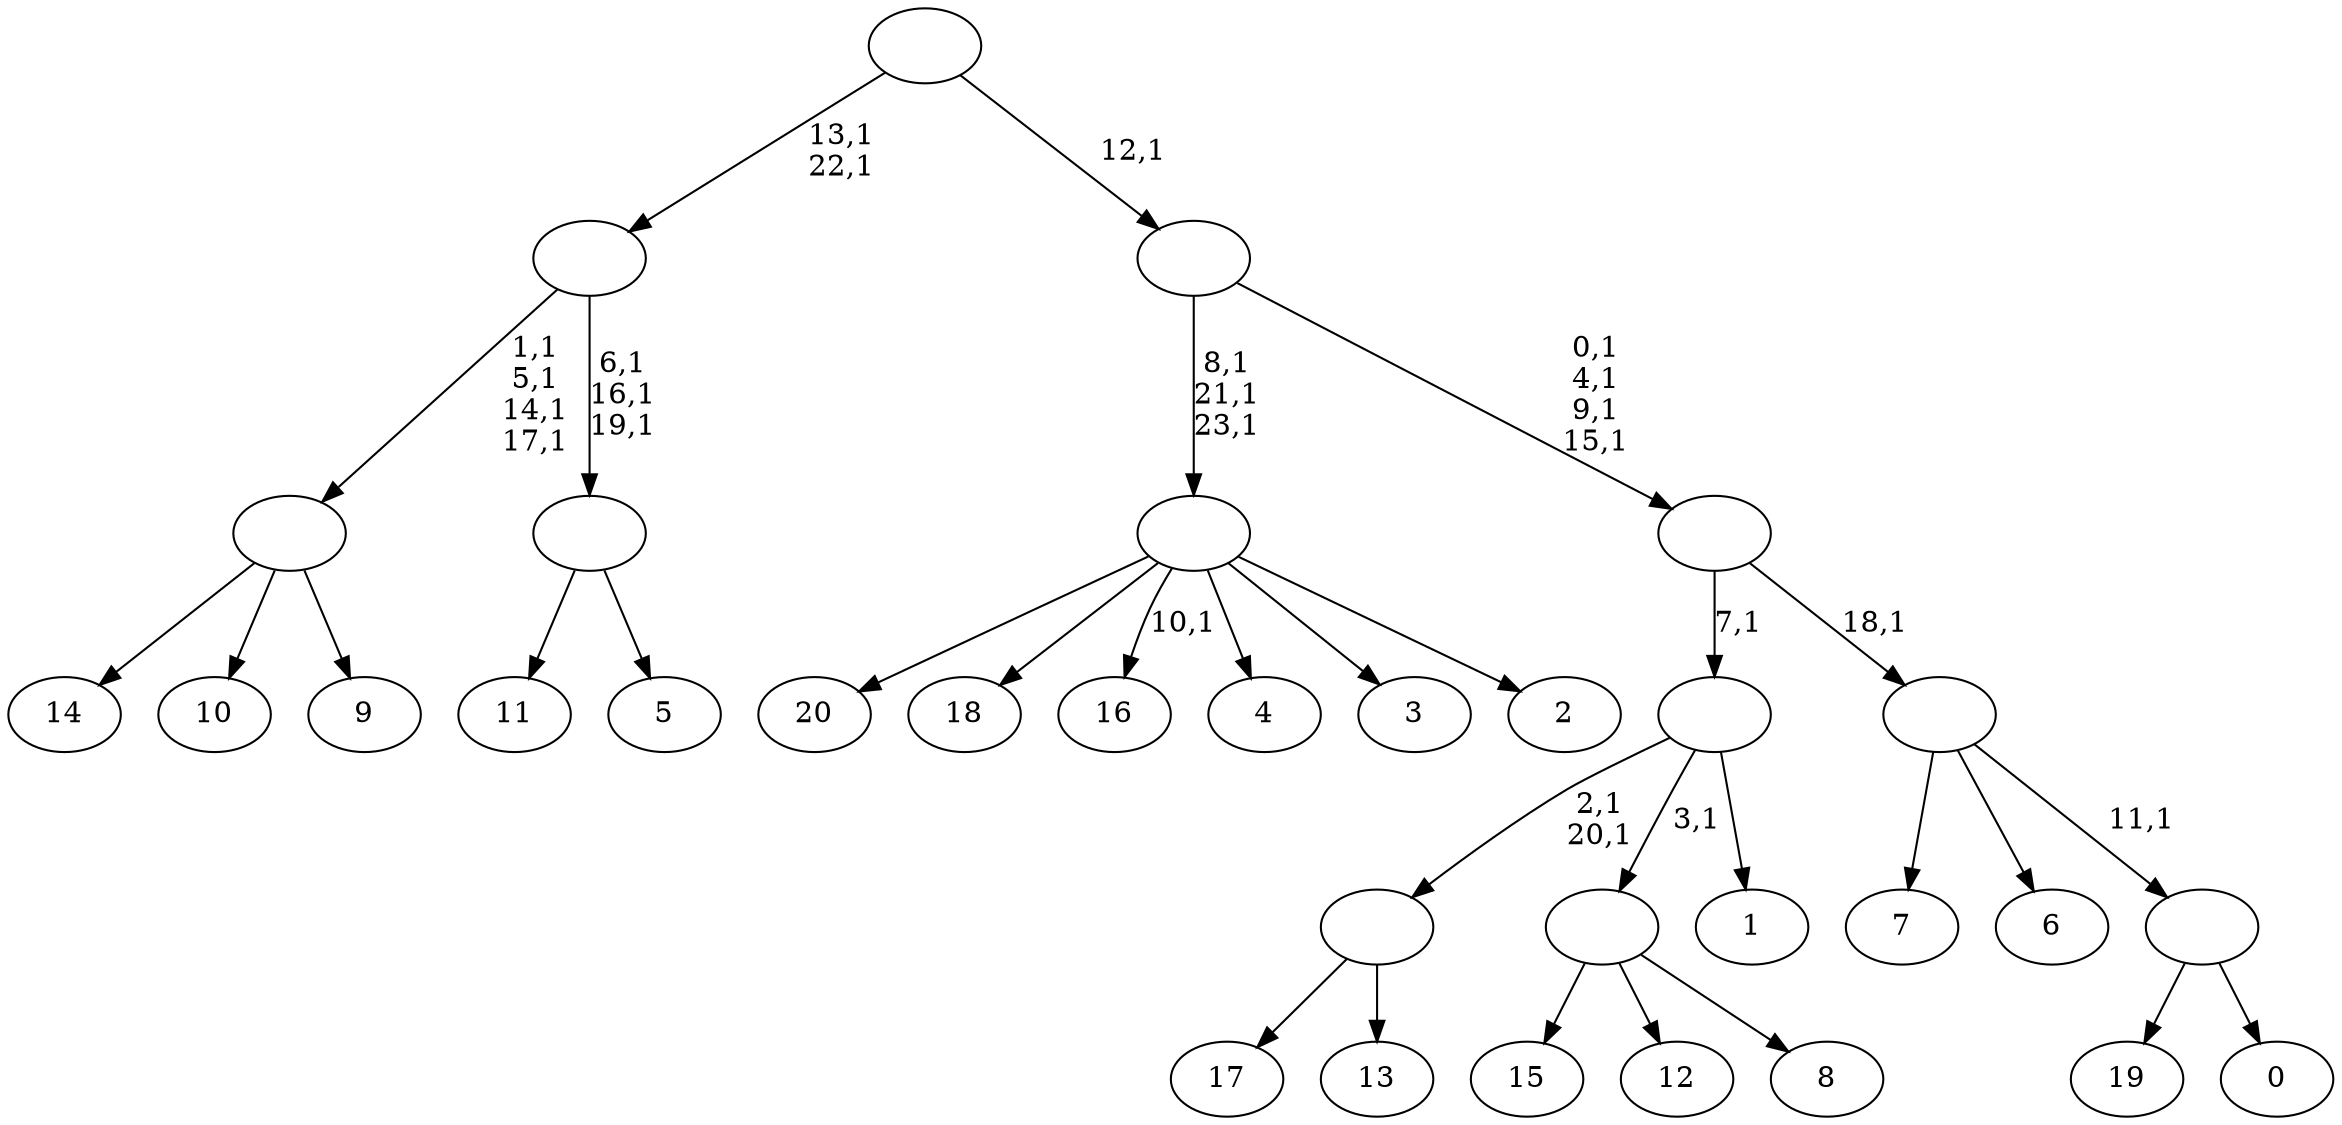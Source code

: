 digraph T {
	45 [label="20"]
	44 [label="19"]
	43 [label="18"]
	42 [label="17"]
	41 [label="16"]
	39 [label="15"]
	38 [label="14"]
	37 [label="13"]
	36 [label=""]
	34 [label="12"]
	33 [label="11"]
	32 [label="10"]
	31 [label="9"]
	30 [label=""]
	26 [label="8"]
	25 [label=""]
	24 [label="7"]
	23 [label="6"]
	22 [label="5"]
	21 [label=""]
	18 [label=""]
	16 [label="4"]
	15 [label="3"]
	14 [label="2"]
	13 [label=""]
	10 [label="1"]
	9 [label=""]
	8 [label="0"]
	7 [label=""]
	6 [label=""]
	5 [label=""]
	1 [label=""]
	0 [label=""]
	36 -> 42 [label=""]
	36 -> 37 [label=""]
	30 -> 38 [label=""]
	30 -> 32 [label=""]
	30 -> 31 [label=""]
	25 -> 39 [label=""]
	25 -> 34 [label=""]
	25 -> 26 [label=""]
	21 -> 33 [label=""]
	21 -> 22 [label=""]
	18 -> 21 [label="6,1\n16,1\n19,1"]
	18 -> 30 [label="1,1\n5,1\n14,1\n17,1"]
	13 -> 41 [label="10,1"]
	13 -> 45 [label=""]
	13 -> 43 [label=""]
	13 -> 16 [label=""]
	13 -> 15 [label=""]
	13 -> 14 [label=""]
	9 -> 36 [label="2,1\n20,1"]
	9 -> 25 [label="3,1"]
	9 -> 10 [label=""]
	7 -> 44 [label=""]
	7 -> 8 [label=""]
	6 -> 24 [label=""]
	6 -> 23 [label=""]
	6 -> 7 [label="11,1"]
	5 -> 9 [label="7,1"]
	5 -> 6 [label="18,1"]
	1 -> 5 [label="0,1\n4,1\n9,1\n15,1"]
	1 -> 13 [label="8,1\n21,1\n23,1"]
	0 -> 18 [label="13,1\n22,1"]
	0 -> 1 [label="12,1"]
}
